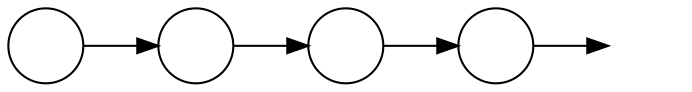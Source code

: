 digraph {
  fontname=Helvetica;
  rankdir=LR;
  labelloc=t;
  node[fontname=Helvetica shape=circle label=""];
  g0 -> g1 -> g2 -> g3 -> gn;
  gn[style=invis];
}
